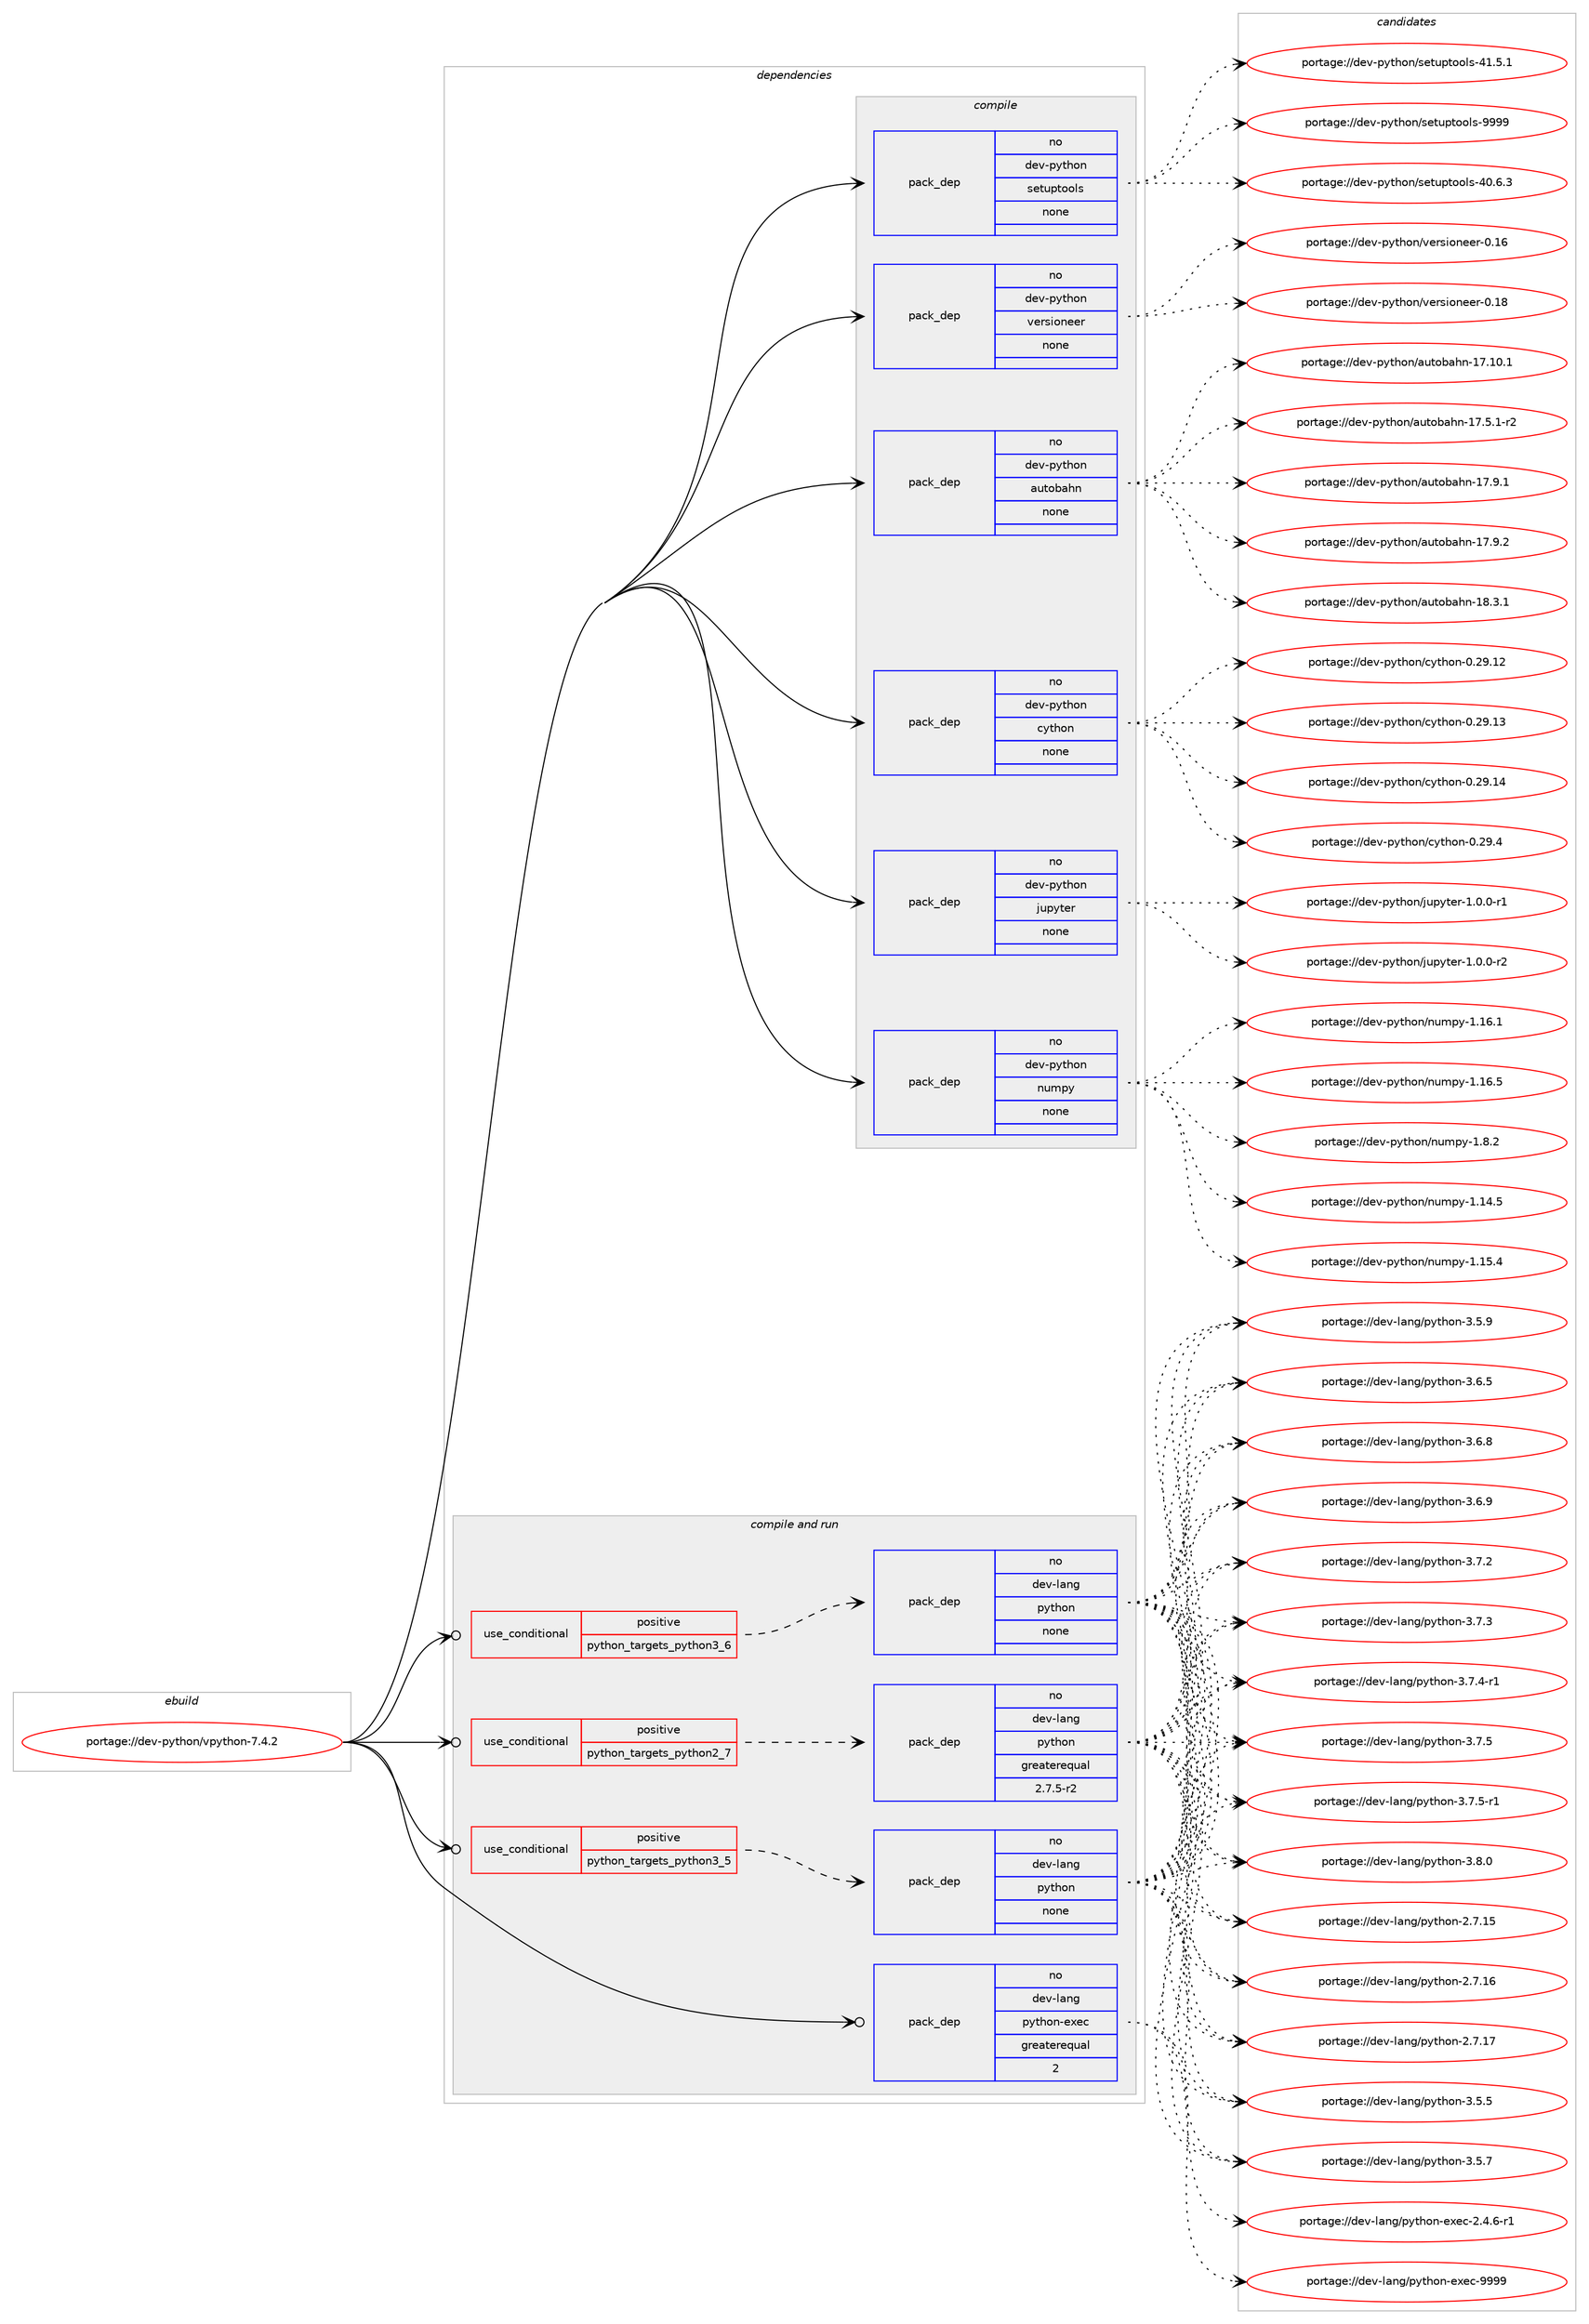 digraph prolog {

# *************
# Graph options
# *************

newrank=true;
concentrate=true;
compound=true;
graph [rankdir=LR,fontname=Helvetica,fontsize=10,ranksep=1.5];#, ranksep=2.5, nodesep=0.2];
edge  [arrowhead=vee];
node  [fontname=Helvetica,fontsize=10];

# **********
# The ebuild
# **********

subgraph cluster_leftcol {
color=gray;
rank=same;
label=<<i>ebuild</i>>;
id [label="portage://dev-python/vpython-7.4.2", color=red, width=4, href="../dev-python/vpython-7.4.2.svg"];
}

# ****************
# The dependencies
# ****************

subgraph cluster_midcol {
color=gray;
label=<<i>dependencies</i>>;
subgraph cluster_compile {
fillcolor="#eeeeee";
style=filled;
label=<<i>compile</i>>;
subgraph pack134267 {
dependency178186 [label=<<TABLE BORDER="0" CELLBORDER="1" CELLSPACING="0" CELLPADDING="4" WIDTH="220"><TR><TD ROWSPAN="6" CELLPADDING="30">pack_dep</TD></TR><TR><TD WIDTH="110">no</TD></TR><TR><TD>dev-python</TD></TR><TR><TD>autobahn</TD></TR><TR><TD>none</TD></TR><TR><TD></TD></TR></TABLE>>, shape=none, color=blue];
}
id:e -> dependency178186:w [weight=20,style="solid",arrowhead="vee"];
subgraph pack134268 {
dependency178187 [label=<<TABLE BORDER="0" CELLBORDER="1" CELLSPACING="0" CELLPADDING="4" WIDTH="220"><TR><TD ROWSPAN="6" CELLPADDING="30">pack_dep</TD></TR><TR><TD WIDTH="110">no</TD></TR><TR><TD>dev-python</TD></TR><TR><TD>cython</TD></TR><TR><TD>none</TD></TR><TR><TD></TD></TR></TABLE>>, shape=none, color=blue];
}
id:e -> dependency178187:w [weight=20,style="solid",arrowhead="vee"];
subgraph pack134269 {
dependency178188 [label=<<TABLE BORDER="0" CELLBORDER="1" CELLSPACING="0" CELLPADDING="4" WIDTH="220"><TR><TD ROWSPAN="6" CELLPADDING="30">pack_dep</TD></TR><TR><TD WIDTH="110">no</TD></TR><TR><TD>dev-python</TD></TR><TR><TD>jupyter</TD></TR><TR><TD>none</TD></TR><TR><TD></TD></TR></TABLE>>, shape=none, color=blue];
}
id:e -> dependency178188:w [weight=20,style="solid",arrowhead="vee"];
subgraph pack134270 {
dependency178189 [label=<<TABLE BORDER="0" CELLBORDER="1" CELLSPACING="0" CELLPADDING="4" WIDTH="220"><TR><TD ROWSPAN="6" CELLPADDING="30">pack_dep</TD></TR><TR><TD WIDTH="110">no</TD></TR><TR><TD>dev-python</TD></TR><TR><TD>numpy</TD></TR><TR><TD>none</TD></TR><TR><TD></TD></TR></TABLE>>, shape=none, color=blue];
}
id:e -> dependency178189:w [weight=20,style="solid",arrowhead="vee"];
subgraph pack134271 {
dependency178190 [label=<<TABLE BORDER="0" CELLBORDER="1" CELLSPACING="0" CELLPADDING="4" WIDTH="220"><TR><TD ROWSPAN="6" CELLPADDING="30">pack_dep</TD></TR><TR><TD WIDTH="110">no</TD></TR><TR><TD>dev-python</TD></TR><TR><TD>setuptools</TD></TR><TR><TD>none</TD></TR><TR><TD></TD></TR></TABLE>>, shape=none, color=blue];
}
id:e -> dependency178190:w [weight=20,style="solid",arrowhead="vee"];
subgraph pack134272 {
dependency178191 [label=<<TABLE BORDER="0" CELLBORDER="1" CELLSPACING="0" CELLPADDING="4" WIDTH="220"><TR><TD ROWSPAN="6" CELLPADDING="30">pack_dep</TD></TR><TR><TD WIDTH="110">no</TD></TR><TR><TD>dev-python</TD></TR><TR><TD>versioneer</TD></TR><TR><TD>none</TD></TR><TR><TD></TD></TR></TABLE>>, shape=none, color=blue];
}
id:e -> dependency178191:w [weight=20,style="solid",arrowhead="vee"];
}
subgraph cluster_compileandrun {
fillcolor="#eeeeee";
style=filled;
label=<<i>compile and run</i>>;
subgraph cond40508 {
dependency178192 [label=<<TABLE BORDER="0" CELLBORDER="1" CELLSPACING="0" CELLPADDING="4"><TR><TD ROWSPAN="3" CELLPADDING="10">use_conditional</TD></TR><TR><TD>positive</TD></TR><TR><TD>python_targets_python2_7</TD></TR></TABLE>>, shape=none, color=red];
subgraph pack134273 {
dependency178193 [label=<<TABLE BORDER="0" CELLBORDER="1" CELLSPACING="0" CELLPADDING="4" WIDTH="220"><TR><TD ROWSPAN="6" CELLPADDING="30">pack_dep</TD></TR><TR><TD WIDTH="110">no</TD></TR><TR><TD>dev-lang</TD></TR><TR><TD>python</TD></TR><TR><TD>greaterequal</TD></TR><TR><TD>2.7.5-r2</TD></TR></TABLE>>, shape=none, color=blue];
}
dependency178192:e -> dependency178193:w [weight=20,style="dashed",arrowhead="vee"];
}
id:e -> dependency178192:w [weight=20,style="solid",arrowhead="odotvee"];
subgraph cond40509 {
dependency178194 [label=<<TABLE BORDER="0" CELLBORDER="1" CELLSPACING="0" CELLPADDING="4"><TR><TD ROWSPAN="3" CELLPADDING="10">use_conditional</TD></TR><TR><TD>positive</TD></TR><TR><TD>python_targets_python3_5</TD></TR></TABLE>>, shape=none, color=red];
subgraph pack134274 {
dependency178195 [label=<<TABLE BORDER="0" CELLBORDER="1" CELLSPACING="0" CELLPADDING="4" WIDTH="220"><TR><TD ROWSPAN="6" CELLPADDING="30">pack_dep</TD></TR><TR><TD WIDTH="110">no</TD></TR><TR><TD>dev-lang</TD></TR><TR><TD>python</TD></TR><TR><TD>none</TD></TR><TR><TD></TD></TR></TABLE>>, shape=none, color=blue];
}
dependency178194:e -> dependency178195:w [weight=20,style="dashed",arrowhead="vee"];
}
id:e -> dependency178194:w [weight=20,style="solid",arrowhead="odotvee"];
subgraph cond40510 {
dependency178196 [label=<<TABLE BORDER="0" CELLBORDER="1" CELLSPACING="0" CELLPADDING="4"><TR><TD ROWSPAN="3" CELLPADDING="10">use_conditional</TD></TR><TR><TD>positive</TD></TR><TR><TD>python_targets_python3_6</TD></TR></TABLE>>, shape=none, color=red];
subgraph pack134275 {
dependency178197 [label=<<TABLE BORDER="0" CELLBORDER="1" CELLSPACING="0" CELLPADDING="4" WIDTH="220"><TR><TD ROWSPAN="6" CELLPADDING="30">pack_dep</TD></TR><TR><TD WIDTH="110">no</TD></TR><TR><TD>dev-lang</TD></TR><TR><TD>python</TD></TR><TR><TD>none</TD></TR><TR><TD></TD></TR></TABLE>>, shape=none, color=blue];
}
dependency178196:e -> dependency178197:w [weight=20,style="dashed",arrowhead="vee"];
}
id:e -> dependency178196:w [weight=20,style="solid",arrowhead="odotvee"];
subgraph pack134276 {
dependency178198 [label=<<TABLE BORDER="0" CELLBORDER="1" CELLSPACING="0" CELLPADDING="4" WIDTH="220"><TR><TD ROWSPAN="6" CELLPADDING="30">pack_dep</TD></TR><TR><TD WIDTH="110">no</TD></TR><TR><TD>dev-lang</TD></TR><TR><TD>python-exec</TD></TR><TR><TD>greaterequal</TD></TR><TR><TD>2</TD></TR></TABLE>>, shape=none, color=blue];
}
id:e -> dependency178198:w [weight=20,style="solid",arrowhead="odotvee"];
}
subgraph cluster_run {
fillcolor="#eeeeee";
style=filled;
label=<<i>run</i>>;
}
}

# **************
# The candidates
# **************

subgraph cluster_choices {
rank=same;
color=gray;
label=<<i>candidates</i>>;

subgraph choice134267 {
color=black;
nodesep=1;
choiceportage10010111845112121116104111110479711711611198971041104549554649484649 [label="portage://dev-python/autobahn-17.10.1", color=red, width=4,href="../dev-python/autobahn-17.10.1.svg"];
choiceportage1001011184511212111610411111047971171161119897104110454955465346494511450 [label="portage://dev-python/autobahn-17.5.1-r2", color=red, width=4,href="../dev-python/autobahn-17.5.1-r2.svg"];
choiceportage100101118451121211161041111104797117116111989710411045495546574649 [label="portage://dev-python/autobahn-17.9.1", color=red, width=4,href="../dev-python/autobahn-17.9.1.svg"];
choiceportage100101118451121211161041111104797117116111989710411045495546574650 [label="portage://dev-python/autobahn-17.9.2", color=red, width=4,href="../dev-python/autobahn-17.9.2.svg"];
choiceportage100101118451121211161041111104797117116111989710411045495646514649 [label="portage://dev-python/autobahn-18.3.1", color=red, width=4,href="../dev-python/autobahn-18.3.1.svg"];
dependency178186:e -> choiceportage10010111845112121116104111110479711711611198971041104549554649484649:w [style=dotted,weight="100"];
dependency178186:e -> choiceportage1001011184511212111610411111047971171161119897104110454955465346494511450:w [style=dotted,weight="100"];
dependency178186:e -> choiceportage100101118451121211161041111104797117116111989710411045495546574649:w [style=dotted,weight="100"];
dependency178186:e -> choiceportage100101118451121211161041111104797117116111989710411045495546574650:w [style=dotted,weight="100"];
dependency178186:e -> choiceportage100101118451121211161041111104797117116111989710411045495646514649:w [style=dotted,weight="100"];
}
subgraph choice134268 {
color=black;
nodesep=1;
choiceportage1001011184511212111610411111047991211161041111104548465057464950 [label="portage://dev-python/cython-0.29.12", color=red, width=4,href="../dev-python/cython-0.29.12.svg"];
choiceportage1001011184511212111610411111047991211161041111104548465057464951 [label="portage://dev-python/cython-0.29.13", color=red, width=4,href="../dev-python/cython-0.29.13.svg"];
choiceportage1001011184511212111610411111047991211161041111104548465057464952 [label="portage://dev-python/cython-0.29.14", color=red, width=4,href="../dev-python/cython-0.29.14.svg"];
choiceportage10010111845112121116104111110479912111610411111045484650574652 [label="portage://dev-python/cython-0.29.4", color=red, width=4,href="../dev-python/cython-0.29.4.svg"];
dependency178187:e -> choiceportage1001011184511212111610411111047991211161041111104548465057464950:w [style=dotted,weight="100"];
dependency178187:e -> choiceportage1001011184511212111610411111047991211161041111104548465057464951:w [style=dotted,weight="100"];
dependency178187:e -> choiceportage1001011184511212111610411111047991211161041111104548465057464952:w [style=dotted,weight="100"];
dependency178187:e -> choiceportage10010111845112121116104111110479912111610411111045484650574652:w [style=dotted,weight="100"];
}
subgraph choice134269 {
color=black;
nodesep=1;
choiceportage10010111845112121116104111110471061171121211161011144549464846484511449 [label="portage://dev-python/jupyter-1.0.0-r1", color=red, width=4,href="../dev-python/jupyter-1.0.0-r1.svg"];
choiceportage10010111845112121116104111110471061171121211161011144549464846484511450 [label="portage://dev-python/jupyter-1.0.0-r2", color=red, width=4,href="../dev-python/jupyter-1.0.0-r2.svg"];
dependency178188:e -> choiceportage10010111845112121116104111110471061171121211161011144549464846484511449:w [style=dotted,weight="100"];
dependency178188:e -> choiceportage10010111845112121116104111110471061171121211161011144549464846484511450:w [style=dotted,weight="100"];
}
subgraph choice134270 {
color=black;
nodesep=1;
choiceportage100101118451121211161041111104711011710911212145494649524653 [label="portage://dev-python/numpy-1.14.5", color=red, width=4,href="../dev-python/numpy-1.14.5.svg"];
choiceportage100101118451121211161041111104711011710911212145494649534652 [label="portage://dev-python/numpy-1.15.4", color=red, width=4,href="../dev-python/numpy-1.15.4.svg"];
choiceportage100101118451121211161041111104711011710911212145494649544649 [label="portage://dev-python/numpy-1.16.1", color=red, width=4,href="../dev-python/numpy-1.16.1.svg"];
choiceportage100101118451121211161041111104711011710911212145494649544653 [label="portage://dev-python/numpy-1.16.5", color=red, width=4,href="../dev-python/numpy-1.16.5.svg"];
choiceportage1001011184511212111610411111047110117109112121454946564650 [label="portage://dev-python/numpy-1.8.2", color=red, width=4,href="../dev-python/numpy-1.8.2.svg"];
dependency178189:e -> choiceportage100101118451121211161041111104711011710911212145494649524653:w [style=dotted,weight="100"];
dependency178189:e -> choiceportage100101118451121211161041111104711011710911212145494649534652:w [style=dotted,weight="100"];
dependency178189:e -> choiceportage100101118451121211161041111104711011710911212145494649544649:w [style=dotted,weight="100"];
dependency178189:e -> choiceportage100101118451121211161041111104711011710911212145494649544653:w [style=dotted,weight="100"];
dependency178189:e -> choiceportage1001011184511212111610411111047110117109112121454946564650:w [style=dotted,weight="100"];
}
subgraph choice134271 {
color=black;
nodesep=1;
choiceportage100101118451121211161041111104711510111611711211611111110811545524846544651 [label="portage://dev-python/setuptools-40.6.3", color=red, width=4,href="../dev-python/setuptools-40.6.3.svg"];
choiceportage100101118451121211161041111104711510111611711211611111110811545524946534649 [label="portage://dev-python/setuptools-41.5.1", color=red, width=4,href="../dev-python/setuptools-41.5.1.svg"];
choiceportage10010111845112121116104111110471151011161171121161111111081154557575757 [label="portage://dev-python/setuptools-9999", color=red, width=4,href="../dev-python/setuptools-9999.svg"];
dependency178190:e -> choiceportage100101118451121211161041111104711510111611711211611111110811545524846544651:w [style=dotted,weight="100"];
dependency178190:e -> choiceportage100101118451121211161041111104711510111611711211611111110811545524946534649:w [style=dotted,weight="100"];
dependency178190:e -> choiceportage10010111845112121116104111110471151011161171121161111111081154557575757:w [style=dotted,weight="100"];
}
subgraph choice134272 {
color=black;
nodesep=1;
choiceportage10010111845112121116104111110471181011141151051111101011011144548464954 [label="portage://dev-python/versioneer-0.16", color=red, width=4,href="../dev-python/versioneer-0.16.svg"];
choiceportage10010111845112121116104111110471181011141151051111101011011144548464956 [label="portage://dev-python/versioneer-0.18", color=red, width=4,href="../dev-python/versioneer-0.18.svg"];
dependency178191:e -> choiceportage10010111845112121116104111110471181011141151051111101011011144548464954:w [style=dotted,weight="100"];
dependency178191:e -> choiceportage10010111845112121116104111110471181011141151051111101011011144548464956:w [style=dotted,weight="100"];
}
subgraph choice134273 {
color=black;
nodesep=1;
choiceportage10010111845108971101034711212111610411111045504655464953 [label="portage://dev-lang/python-2.7.15", color=red, width=4,href="../dev-lang/python-2.7.15.svg"];
choiceportage10010111845108971101034711212111610411111045504655464954 [label="portage://dev-lang/python-2.7.16", color=red, width=4,href="../dev-lang/python-2.7.16.svg"];
choiceportage10010111845108971101034711212111610411111045504655464955 [label="portage://dev-lang/python-2.7.17", color=red, width=4,href="../dev-lang/python-2.7.17.svg"];
choiceportage100101118451089711010347112121116104111110455146534653 [label="portage://dev-lang/python-3.5.5", color=red, width=4,href="../dev-lang/python-3.5.5.svg"];
choiceportage100101118451089711010347112121116104111110455146534655 [label="portage://dev-lang/python-3.5.7", color=red, width=4,href="../dev-lang/python-3.5.7.svg"];
choiceportage100101118451089711010347112121116104111110455146534657 [label="portage://dev-lang/python-3.5.9", color=red, width=4,href="../dev-lang/python-3.5.9.svg"];
choiceportage100101118451089711010347112121116104111110455146544653 [label="portage://dev-lang/python-3.6.5", color=red, width=4,href="../dev-lang/python-3.6.5.svg"];
choiceportage100101118451089711010347112121116104111110455146544656 [label="portage://dev-lang/python-3.6.8", color=red, width=4,href="../dev-lang/python-3.6.8.svg"];
choiceportage100101118451089711010347112121116104111110455146544657 [label="portage://dev-lang/python-3.6.9", color=red, width=4,href="../dev-lang/python-3.6.9.svg"];
choiceportage100101118451089711010347112121116104111110455146554650 [label="portage://dev-lang/python-3.7.2", color=red, width=4,href="../dev-lang/python-3.7.2.svg"];
choiceportage100101118451089711010347112121116104111110455146554651 [label="portage://dev-lang/python-3.7.3", color=red, width=4,href="../dev-lang/python-3.7.3.svg"];
choiceportage1001011184510897110103471121211161041111104551465546524511449 [label="portage://dev-lang/python-3.7.4-r1", color=red, width=4,href="../dev-lang/python-3.7.4-r1.svg"];
choiceportage100101118451089711010347112121116104111110455146554653 [label="portage://dev-lang/python-3.7.5", color=red, width=4,href="../dev-lang/python-3.7.5.svg"];
choiceportage1001011184510897110103471121211161041111104551465546534511449 [label="portage://dev-lang/python-3.7.5-r1", color=red, width=4,href="../dev-lang/python-3.7.5-r1.svg"];
choiceportage100101118451089711010347112121116104111110455146564648 [label="portage://dev-lang/python-3.8.0", color=red, width=4,href="../dev-lang/python-3.8.0.svg"];
dependency178193:e -> choiceportage10010111845108971101034711212111610411111045504655464953:w [style=dotted,weight="100"];
dependency178193:e -> choiceportage10010111845108971101034711212111610411111045504655464954:w [style=dotted,weight="100"];
dependency178193:e -> choiceportage10010111845108971101034711212111610411111045504655464955:w [style=dotted,weight="100"];
dependency178193:e -> choiceportage100101118451089711010347112121116104111110455146534653:w [style=dotted,weight="100"];
dependency178193:e -> choiceportage100101118451089711010347112121116104111110455146534655:w [style=dotted,weight="100"];
dependency178193:e -> choiceportage100101118451089711010347112121116104111110455146534657:w [style=dotted,weight="100"];
dependency178193:e -> choiceportage100101118451089711010347112121116104111110455146544653:w [style=dotted,weight="100"];
dependency178193:e -> choiceportage100101118451089711010347112121116104111110455146544656:w [style=dotted,weight="100"];
dependency178193:e -> choiceportage100101118451089711010347112121116104111110455146544657:w [style=dotted,weight="100"];
dependency178193:e -> choiceportage100101118451089711010347112121116104111110455146554650:w [style=dotted,weight="100"];
dependency178193:e -> choiceportage100101118451089711010347112121116104111110455146554651:w [style=dotted,weight="100"];
dependency178193:e -> choiceportage1001011184510897110103471121211161041111104551465546524511449:w [style=dotted,weight="100"];
dependency178193:e -> choiceportage100101118451089711010347112121116104111110455146554653:w [style=dotted,weight="100"];
dependency178193:e -> choiceportage1001011184510897110103471121211161041111104551465546534511449:w [style=dotted,weight="100"];
dependency178193:e -> choiceportage100101118451089711010347112121116104111110455146564648:w [style=dotted,weight="100"];
}
subgraph choice134274 {
color=black;
nodesep=1;
choiceportage10010111845108971101034711212111610411111045504655464953 [label="portage://dev-lang/python-2.7.15", color=red, width=4,href="../dev-lang/python-2.7.15.svg"];
choiceportage10010111845108971101034711212111610411111045504655464954 [label="portage://dev-lang/python-2.7.16", color=red, width=4,href="../dev-lang/python-2.7.16.svg"];
choiceportage10010111845108971101034711212111610411111045504655464955 [label="portage://dev-lang/python-2.7.17", color=red, width=4,href="../dev-lang/python-2.7.17.svg"];
choiceportage100101118451089711010347112121116104111110455146534653 [label="portage://dev-lang/python-3.5.5", color=red, width=4,href="../dev-lang/python-3.5.5.svg"];
choiceportage100101118451089711010347112121116104111110455146534655 [label="portage://dev-lang/python-3.5.7", color=red, width=4,href="../dev-lang/python-3.5.7.svg"];
choiceportage100101118451089711010347112121116104111110455146534657 [label="portage://dev-lang/python-3.5.9", color=red, width=4,href="../dev-lang/python-3.5.9.svg"];
choiceportage100101118451089711010347112121116104111110455146544653 [label="portage://dev-lang/python-3.6.5", color=red, width=4,href="../dev-lang/python-3.6.5.svg"];
choiceportage100101118451089711010347112121116104111110455146544656 [label="portage://dev-lang/python-3.6.8", color=red, width=4,href="../dev-lang/python-3.6.8.svg"];
choiceportage100101118451089711010347112121116104111110455146544657 [label="portage://dev-lang/python-3.6.9", color=red, width=4,href="../dev-lang/python-3.6.9.svg"];
choiceportage100101118451089711010347112121116104111110455146554650 [label="portage://dev-lang/python-3.7.2", color=red, width=4,href="../dev-lang/python-3.7.2.svg"];
choiceportage100101118451089711010347112121116104111110455146554651 [label="portage://dev-lang/python-3.7.3", color=red, width=4,href="../dev-lang/python-3.7.3.svg"];
choiceportage1001011184510897110103471121211161041111104551465546524511449 [label="portage://dev-lang/python-3.7.4-r1", color=red, width=4,href="../dev-lang/python-3.7.4-r1.svg"];
choiceportage100101118451089711010347112121116104111110455146554653 [label="portage://dev-lang/python-3.7.5", color=red, width=4,href="../dev-lang/python-3.7.5.svg"];
choiceportage1001011184510897110103471121211161041111104551465546534511449 [label="portage://dev-lang/python-3.7.5-r1", color=red, width=4,href="../dev-lang/python-3.7.5-r1.svg"];
choiceportage100101118451089711010347112121116104111110455146564648 [label="portage://dev-lang/python-3.8.0", color=red, width=4,href="../dev-lang/python-3.8.0.svg"];
dependency178195:e -> choiceportage10010111845108971101034711212111610411111045504655464953:w [style=dotted,weight="100"];
dependency178195:e -> choiceportage10010111845108971101034711212111610411111045504655464954:w [style=dotted,weight="100"];
dependency178195:e -> choiceportage10010111845108971101034711212111610411111045504655464955:w [style=dotted,weight="100"];
dependency178195:e -> choiceportage100101118451089711010347112121116104111110455146534653:w [style=dotted,weight="100"];
dependency178195:e -> choiceportage100101118451089711010347112121116104111110455146534655:w [style=dotted,weight="100"];
dependency178195:e -> choiceportage100101118451089711010347112121116104111110455146534657:w [style=dotted,weight="100"];
dependency178195:e -> choiceportage100101118451089711010347112121116104111110455146544653:w [style=dotted,weight="100"];
dependency178195:e -> choiceportage100101118451089711010347112121116104111110455146544656:w [style=dotted,weight="100"];
dependency178195:e -> choiceportage100101118451089711010347112121116104111110455146544657:w [style=dotted,weight="100"];
dependency178195:e -> choiceportage100101118451089711010347112121116104111110455146554650:w [style=dotted,weight="100"];
dependency178195:e -> choiceportage100101118451089711010347112121116104111110455146554651:w [style=dotted,weight="100"];
dependency178195:e -> choiceportage1001011184510897110103471121211161041111104551465546524511449:w [style=dotted,weight="100"];
dependency178195:e -> choiceportage100101118451089711010347112121116104111110455146554653:w [style=dotted,weight="100"];
dependency178195:e -> choiceportage1001011184510897110103471121211161041111104551465546534511449:w [style=dotted,weight="100"];
dependency178195:e -> choiceportage100101118451089711010347112121116104111110455146564648:w [style=dotted,weight="100"];
}
subgraph choice134275 {
color=black;
nodesep=1;
choiceportage10010111845108971101034711212111610411111045504655464953 [label="portage://dev-lang/python-2.7.15", color=red, width=4,href="../dev-lang/python-2.7.15.svg"];
choiceportage10010111845108971101034711212111610411111045504655464954 [label="portage://dev-lang/python-2.7.16", color=red, width=4,href="../dev-lang/python-2.7.16.svg"];
choiceportage10010111845108971101034711212111610411111045504655464955 [label="portage://dev-lang/python-2.7.17", color=red, width=4,href="../dev-lang/python-2.7.17.svg"];
choiceportage100101118451089711010347112121116104111110455146534653 [label="portage://dev-lang/python-3.5.5", color=red, width=4,href="../dev-lang/python-3.5.5.svg"];
choiceportage100101118451089711010347112121116104111110455146534655 [label="portage://dev-lang/python-3.5.7", color=red, width=4,href="../dev-lang/python-3.5.7.svg"];
choiceportage100101118451089711010347112121116104111110455146534657 [label="portage://dev-lang/python-3.5.9", color=red, width=4,href="../dev-lang/python-3.5.9.svg"];
choiceportage100101118451089711010347112121116104111110455146544653 [label="portage://dev-lang/python-3.6.5", color=red, width=4,href="../dev-lang/python-3.6.5.svg"];
choiceportage100101118451089711010347112121116104111110455146544656 [label="portage://dev-lang/python-3.6.8", color=red, width=4,href="../dev-lang/python-3.6.8.svg"];
choiceportage100101118451089711010347112121116104111110455146544657 [label="portage://dev-lang/python-3.6.9", color=red, width=4,href="../dev-lang/python-3.6.9.svg"];
choiceportage100101118451089711010347112121116104111110455146554650 [label="portage://dev-lang/python-3.7.2", color=red, width=4,href="../dev-lang/python-3.7.2.svg"];
choiceportage100101118451089711010347112121116104111110455146554651 [label="portage://dev-lang/python-3.7.3", color=red, width=4,href="../dev-lang/python-3.7.3.svg"];
choiceportage1001011184510897110103471121211161041111104551465546524511449 [label="portage://dev-lang/python-3.7.4-r1", color=red, width=4,href="../dev-lang/python-3.7.4-r1.svg"];
choiceportage100101118451089711010347112121116104111110455146554653 [label="portage://dev-lang/python-3.7.5", color=red, width=4,href="../dev-lang/python-3.7.5.svg"];
choiceportage1001011184510897110103471121211161041111104551465546534511449 [label="portage://dev-lang/python-3.7.5-r1", color=red, width=4,href="../dev-lang/python-3.7.5-r1.svg"];
choiceportage100101118451089711010347112121116104111110455146564648 [label="portage://dev-lang/python-3.8.0", color=red, width=4,href="../dev-lang/python-3.8.0.svg"];
dependency178197:e -> choiceportage10010111845108971101034711212111610411111045504655464953:w [style=dotted,weight="100"];
dependency178197:e -> choiceportage10010111845108971101034711212111610411111045504655464954:w [style=dotted,weight="100"];
dependency178197:e -> choiceportage10010111845108971101034711212111610411111045504655464955:w [style=dotted,weight="100"];
dependency178197:e -> choiceportage100101118451089711010347112121116104111110455146534653:w [style=dotted,weight="100"];
dependency178197:e -> choiceportage100101118451089711010347112121116104111110455146534655:w [style=dotted,weight="100"];
dependency178197:e -> choiceportage100101118451089711010347112121116104111110455146534657:w [style=dotted,weight="100"];
dependency178197:e -> choiceportage100101118451089711010347112121116104111110455146544653:w [style=dotted,weight="100"];
dependency178197:e -> choiceportage100101118451089711010347112121116104111110455146544656:w [style=dotted,weight="100"];
dependency178197:e -> choiceportage100101118451089711010347112121116104111110455146544657:w [style=dotted,weight="100"];
dependency178197:e -> choiceportage100101118451089711010347112121116104111110455146554650:w [style=dotted,weight="100"];
dependency178197:e -> choiceportage100101118451089711010347112121116104111110455146554651:w [style=dotted,weight="100"];
dependency178197:e -> choiceportage1001011184510897110103471121211161041111104551465546524511449:w [style=dotted,weight="100"];
dependency178197:e -> choiceportage100101118451089711010347112121116104111110455146554653:w [style=dotted,weight="100"];
dependency178197:e -> choiceportage1001011184510897110103471121211161041111104551465546534511449:w [style=dotted,weight="100"];
dependency178197:e -> choiceportage100101118451089711010347112121116104111110455146564648:w [style=dotted,weight="100"];
}
subgraph choice134276 {
color=black;
nodesep=1;
choiceportage10010111845108971101034711212111610411111045101120101994550465246544511449 [label="portage://dev-lang/python-exec-2.4.6-r1", color=red, width=4,href="../dev-lang/python-exec-2.4.6-r1.svg"];
choiceportage10010111845108971101034711212111610411111045101120101994557575757 [label="portage://dev-lang/python-exec-9999", color=red, width=4,href="../dev-lang/python-exec-9999.svg"];
dependency178198:e -> choiceportage10010111845108971101034711212111610411111045101120101994550465246544511449:w [style=dotted,weight="100"];
dependency178198:e -> choiceportage10010111845108971101034711212111610411111045101120101994557575757:w [style=dotted,weight="100"];
}
}

}
